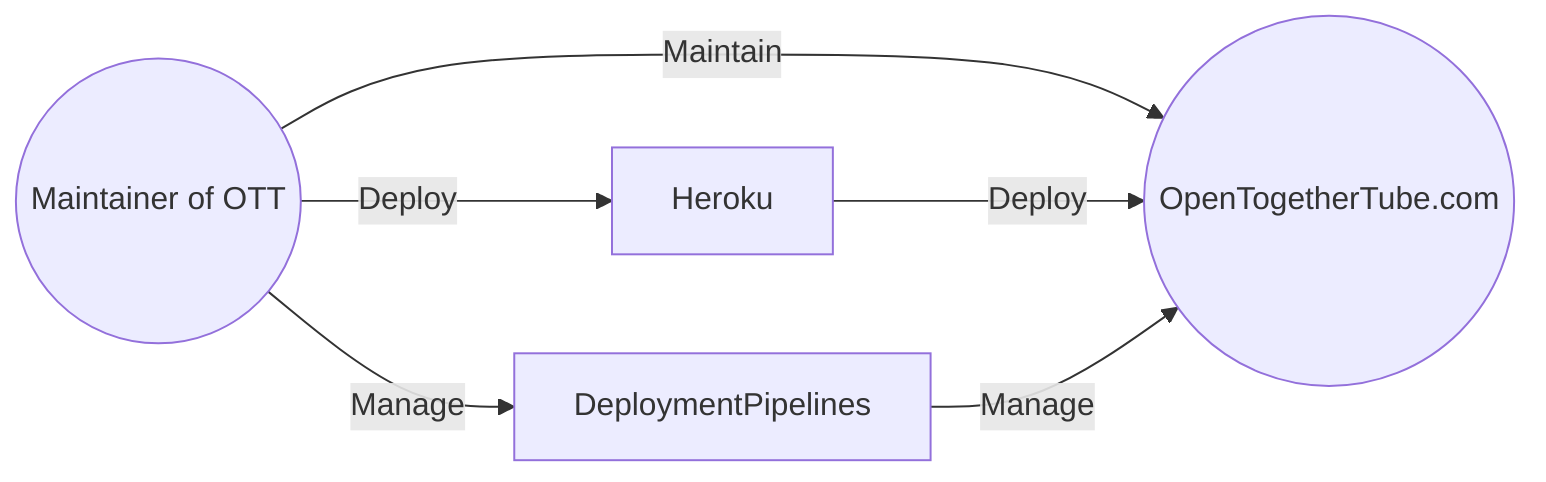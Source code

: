 graph LR
Maintainer((Maintainer of OTT))
Website((OpenTogetherTube.com))

Maintainer -- Deploy --> Heroku
Maintainer -- Maintain --> Website
Maintainer -- Manage --> DeploymentPipelines
Heroku -- Deploy --> Website
DeploymentPipelines -- Manage --> Website